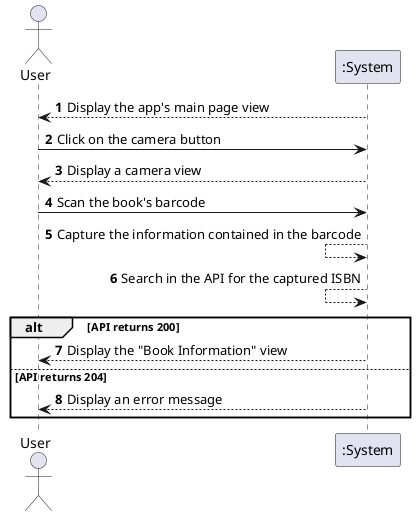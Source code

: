 @startuml
'https://plantuml.com/sequence-diagram

autonumber

actor "User" as user
participant ":System" as sys

user <-- sys: Display the app's main page view

user -> sys: Click on the camera button
user <-- sys: Display a camera view

user -> sys: Scan the book's barcode
sys <-- sys: Capture the information contained in the barcode
sys <-- sys: Search in the API for the captured ISBN
alt API returns 200
user <-- sys: Display the "Book Information" view
else API returns 204
user <-- sys: Display an error message
'("Sorry, but the book was not found. Try to insert the ISBN manually")
end

@enduml